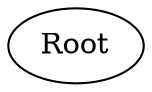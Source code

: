 digraph {
	Root [label=Root predicate=True schedule="uint32_t now = (uint32_t) x(\"time\");
static uint32_t frame_end_time=1;
static uint32_t frame_begin_time;if (now > frame_end_time){
frame_begin_time= frame_end_time;
frame_end_time= frame_begin_time+1;
}
return frame_end_time;
" shaping=NULL]
}
